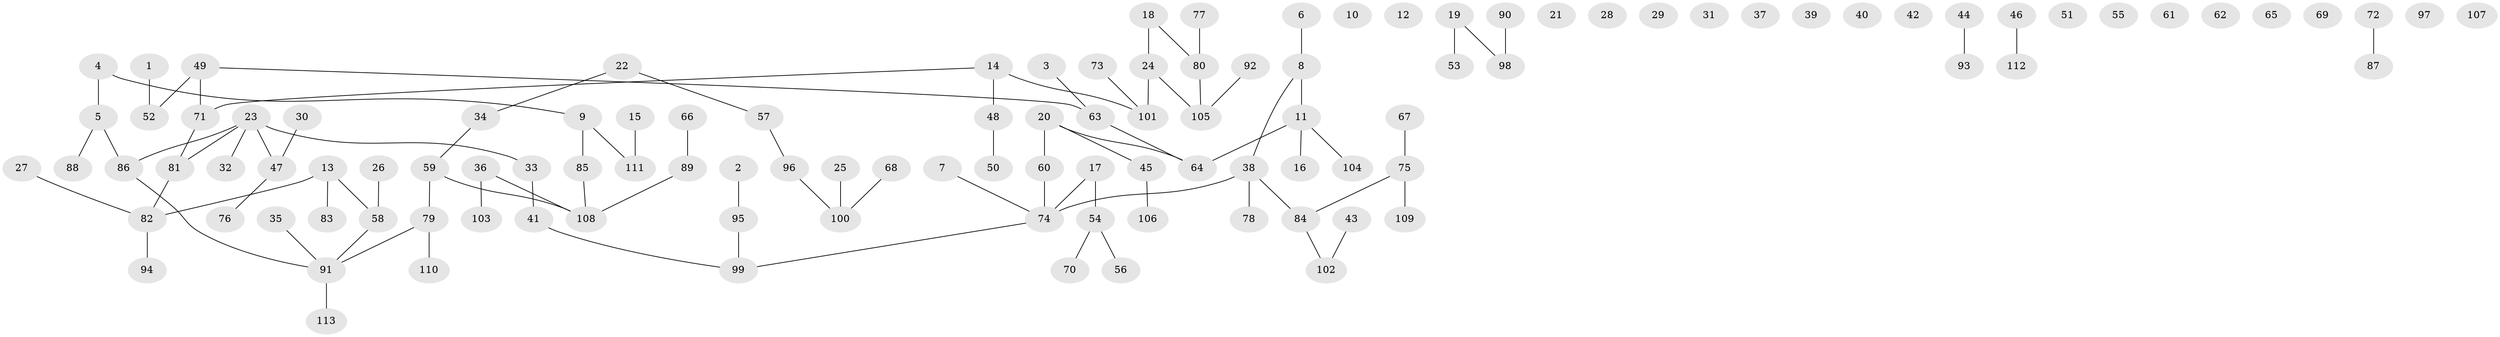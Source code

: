 // coarse degree distribution, {2: 0.375, 1: 0.25, 3: 0.2916666666666667, 4: 0.041666666666666664, 5: 0.041666666666666664}
// Generated by graph-tools (version 1.1) at 2025/35/03/04/25 23:35:44]
// undirected, 113 vertices, 95 edges
graph export_dot {
  node [color=gray90,style=filled];
  1;
  2;
  3;
  4;
  5;
  6;
  7;
  8;
  9;
  10;
  11;
  12;
  13;
  14;
  15;
  16;
  17;
  18;
  19;
  20;
  21;
  22;
  23;
  24;
  25;
  26;
  27;
  28;
  29;
  30;
  31;
  32;
  33;
  34;
  35;
  36;
  37;
  38;
  39;
  40;
  41;
  42;
  43;
  44;
  45;
  46;
  47;
  48;
  49;
  50;
  51;
  52;
  53;
  54;
  55;
  56;
  57;
  58;
  59;
  60;
  61;
  62;
  63;
  64;
  65;
  66;
  67;
  68;
  69;
  70;
  71;
  72;
  73;
  74;
  75;
  76;
  77;
  78;
  79;
  80;
  81;
  82;
  83;
  84;
  85;
  86;
  87;
  88;
  89;
  90;
  91;
  92;
  93;
  94;
  95;
  96;
  97;
  98;
  99;
  100;
  101;
  102;
  103;
  104;
  105;
  106;
  107;
  108;
  109;
  110;
  111;
  112;
  113;
  1 -- 52;
  2 -- 95;
  3 -- 63;
  4 -- 5;
  4 -- 9;
  5 -- 86;
  5 -- 88;
  6 -- 8;
  7 -- 74;
  8 -- 11;
  8 -- 38;
  9 -- 85;
  9 -- 111;
  11 -- 16;
  11 -- 64;
  11 -- 104;
  13 -- 58;
  13 -- 82;
  13 -- 83;
  14 -- 48;
  14 -- 71;
  14 -- 101;
  15 -- 111;
  17 -- 54;
  17 -- 74;
  18 -- 24;
  18 -- 80;
  19 -- 53;
  19 -- 98;
  20 -- 45;
  20 -- 60;
  20 -- 64;
  22 -- 34;
  22 -- 57;
  23 -- 32;
  23 -- 33;
  23 -- 47;
  23 -- 81;
  23 -- 86;
  24 -- 101;
  24 -- 105;
  25 -- 100;
  26 -- 58;
  27 -- 82;
  30 -- 47;
  33 -- 41;
  34 -- 59;
  35 -- 91;
  36 -- 103;
  36 -- 108;
  38 -- 74;
  38 -- 78;
  38 -- 84;
  41 -- 99;
  43 -- 102;
  44 -- 93;
  45 -- 106;
  46 -- 112;
  47 -- 76;
  48 -- 50;
  49 -- 52;
  49 -- 63;
  49 -- 71;
  54 -- 56;
  54 -- 70;
  57 -- 96;
  58 -- 91;
  59 -- 79;
  59 -- 108;
  60 -- 74;
  63 -- 64;
  66 -- 89;
  67 -- 75;
  68 -- 100;
  71 -- 81;
  72 -- 87;
  73 -- 101;
  74 -- 99;
  75 -- 84;
  75 -- 109;
  77 -- 80;
  79 -- 91;
  79 -- 110;
  80 -- 105;
  81 -- 82;
  82 -- 94;
  84 -- 102;
  85 -- 108;
  86 -- 91;
  89 -- 108;
  90 -- 98;
  91 -- 113;
  92 -- 105;
  95 -- 99;
  96 -- 100;
}
